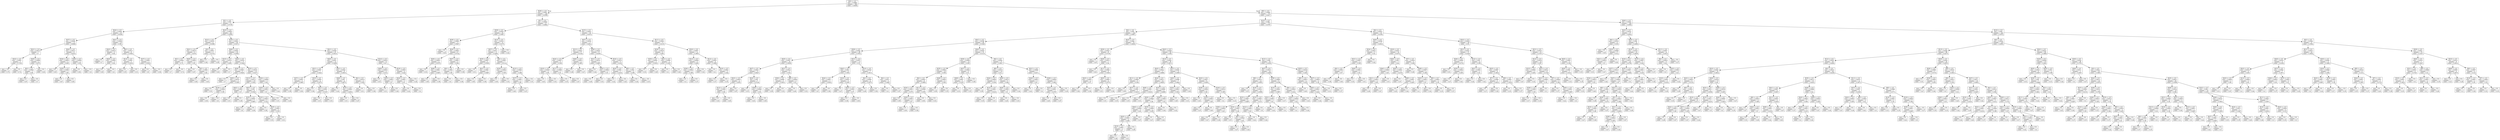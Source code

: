 digraph Tree {
node [shape=box] ;
0 [label="X[5] <= 0.5\nmse = 0.0086\nsamples = 500\nvalue = 0.4658"] ;
1 [label="X[28] <= 0.5\nmse = 0.0083\nsamples = 128\nvalue = 0.5358"] ;
0 -> 1 [labeldistance=2.5, labelangle=45, headlabel="True"] ;
2 [label="X[1] <= 0.5\nmse = 0.007\nsamples = 71\nvalue = 0.5739"] ;
1 -> 2 ;
3 [label="X[24] <= 0.5\nmse = 0.0042\nsamples = 23\nvalue = 0.6326"] ;
2 -> 3 ;
4 [label="X[37] <= 0.5\nmse = 0.0028\nsamples = 13\nvalue = 0.6646"] ;
3 -> 4 ;
5 [label="X[21] <= 0.5\nmse = 0.0013\nsamples = 7\nvalue = 0.7"] ;
4 -> 5 ;
6 [label="X[32] <= 0.5\nmse = 0.0001\nsamples = 3\nvalue = 0.7333"] ;
5 -> 6 ;
7 [label="mse = -0.0\nsamples = 2\nvalue = 0.74"] ;
6 -> 7 ;
8 [label="mse = 0.0\nsamples = 1\nvalue = 0.72"] ;
6 -> 8 ;
9 [label="X[45] <= 0.5\nmse = 0.0008\nsamples = 4\nvalue = 0.675"] ;
5 -> 9 ;
10 [label="X[4] <= 0.5\nmse = 0.0002\nsamples = 3\nvalue = 0.69"] ;
9 -> 10 ;
11 [label="mse = 0.0\nsamples = 1\nvalue = 0.67"] ;
10 -> 11 ;
12 [label="mse = -0.0\nsamples = 2\nvalue = 0.7"] ;
10 -> 12 ;
13 [label="mse = 0.0\nsamples = 1\nvalue = 0.63"] ;
9 -> 13 ;
14 [label="X[42] <= 0.5\nmse = 0.0013\nsamples = 6\nvalue = 0.6233"] ;
4 -> 14 ;
15 [label="X[34] <= 0.5\nmse = 0.0003\nsamples = 4\nvalue = 0.645"] ;
14 -> 15 ;
16 [label="mse = 0.0\nsamples = 2\nvalue = 0.63"] ;
15 -> 16 ;
17 [label="X[35] <= 0.5\nmse = 0.0001\nsamples = 2\nvalue = 0.66"] ;
15 -> 17 ;
18 [label="mse = 0.0\nsamples = 1\nvalue = 0.67"] ;
17 -> 18 ;
19 [label="mse = 0.0\nsamples = 1\nvalue = 0.65"] ;
17 -> 19 ;
20 [label="X[36] <= 0.5\nmse = 0.0004\nsamples = 2\nvalue = 0.58"] ;
14 -> 20 ;
21 [label="mse = 0.0\nsamples = 1\nvalue = 0.56"] ;
20 -> 21 ;
22 [label="mse = -0.0\nsamples = 1\nvalue = 0.6"] ;
20 -> 22 ;
23 [label="X[41] <= 0.5\nmse = 0.0029\nsamples = 10\nvalue = 0.591"] ;
3 -> 23 ;
24 [label="X[43] <= 0.5\nmse = 0.0014\nsamples = 4\nvalue = 0.64"] ;
23 -> 24 ;
25 [label="mse = 0.0\nsamples = 1\nvalue = 0.7"] ;
24 -> 25 ;
26 [label="X[20] <= 0.5\nmse = 0.0002\nsamples = 3\nvalue = 0.62"] ;
24 -> 26 ;
27 [label="mse = 0.0\nsamples = 2\nvalue = 0.63"] ;
26 -> 27 ;
28 [label="mse = -0.0\nsamples = 1\nvalue = 0.6"] ;
26 -> 28 ;
29 [label="X[4] <= 0.5\nmse = 0.0013\nsamples = 6\nvalue = 0.5583"] ;
23 -> 29 ;
30 [label="X[14] <= 0.5\nmse = 0.0001\nsamples = 3\nvalue = 0.5233"] ;
29 -> 30 ;
31 [label="mse = 0.0\nsamples = 2\nvalue = 0.53"] ;
30 -> 31 ;
32 [label="mse = 0.0\nsamples = 1\nvalue = 0.51"] ;
30 -> 32 ;
33 [label="X[37] <= 0.5\nmse = 0.0001\nsamples = 3\nvalue = 0.5933"] ;
29 -> 33 ;
34 [label="mse = 0.0\nsamples = 2\nvalue = 0.6"] ;
33 -> 34 ;
35 [label="mse = -0.0\nsamples = 1\nvalue = 0.58"] ;
33 -> 35 ;
36 [label="X[23] <= 0.5\nmse = 0.0059\nsamples = 48\nvalue = 0.5458"] ;
2 -> 36 ;
37 [label="X[12] <= 0.5\nmse = 0.0035\nsamples = 8\nvalue = 0.6388"] ;
36 -> 37 ;
38 [label="X[41] <= 0.5\nmse = 0.0015\nsamples = 5\nvalue = 0.678"] ;
37 -> 38 ;
39 [label="X[3] <= 0.5\nmse = 0.0004\nsamples = 2\nvalue = 0.72"] ;
38 -> 39 ;
40 [label="mse = 0.0\nsamples = 1\nvalue = 0.7"] ;
39 -> 40 ;
41 [label="mse = -0.0\nsamples = 1\nvalue = 0.74"] ;
39 -> 41 ;
42 [label="X[45] <= 0.5\nmse = 0.0003\nsamples = 3\nvalue = 0.65"] ;
38 -> 42 ;
43 [label="mse = 0.0\nsamples = 1\nvalue = 0.67"] ;
42 -> 43 ;
44 [label="X[2] <= 0.5\nmse = 0.0001\nsamples = 2\nvalue = 0.64"] ;
42 -> 44 ;
45 [label="mse = 0.0\nsamples = 1\nvalue = 0.65"] ;
44 -> 45 ;
46 [label="mse = 0.0\nsamples = 1\nvalue = 0.63"] ;
44 -> 46 ;
47 [label="X[3] <= 0.5\nmse = 0.0001\nsamples = 3\nvalue = 0.5733"] ;
37 -> 47 ;
48 [label="mse = 0.0\nsamples = 1\nvalue = 0.56"] ;
47 -> 48 ;
49 [label="mse = -0.0\nsamples = 2\nvalue = 0.58"] ;
47 -> 49 ;
50 [label="X[16] <= 0.5\nmse = 0.0043\nsamples = 40\nvalue = 0.5273"] ;
36 -> 50 ;
51 [label="X[40] <= 0.5\nmse = 0.0045\nsamples = 19\nvalue = 0.5558"] ;
50 -> 51 ;
52 [label="X[10] <= 0.5\nmse = 0.0012\nsamples = 2\nvalue = 0.665"] ;
51 -> 52 ;
53 [label="mse = 0.0\nsamples = 1\nvalue = 0.63"] ;
52 -> 53 ;
54 [label="mse = -0.0\nsamples = 1\nvalue = 0.7"] ;
52 -> 54 ;
55 [label="X[24] <= 0.5\nmse = 0.0033\nsamples = 17\nvalue = 0.5429"] ;
51 -> 55 ;
56 [label="X[36] <= 0.5\nmse = 0.0049\nsamples = 4\nvalue = 0.5925"] ;
55 -> 56 ;
57 [label="mse = 0.0\nsamples = 1\nvalue = 0.7"] ;
56 -> 57 ;
58 [label="X[25] <= 0.5\nmse = 0.0014\nsamples = 3\nvalue = 0.5567"] ;
56 -> 58 ;
59 [label="mse = 0.0\nsamples = 1\nvalue = 0.51"] ;
58 -> 59 ;
60 [label="X[19] <= 0.5\nmse = 0.0004\nsamples = 2\nvalue = 0.58"] ;
58 -> 60 ;
61 [label="mse = 0.0\nsamples = 1\nvalue = 0.56"] ;
60 -> 61 ;
62 [label="mse = -0.0\nsamples = 1\nvalue = 0.6"] ;
60 -> 62 ;
63 [label="X[33] <= 0.5\nmse = 0.0018\nsamples = 13\nvalue = 0.5277"] ;
55 -> 63 ;
64 [label="X[13] <= 0.5\nmse = 0.0013\nsamples = 10\nvalue = 0.542"] ;
63 -> 64 ;
65 [label="X[42] <= 0.5\nmse = 0.0001\nsamples = 2\nvalue = 0.5"] ;
64 -> 65 ;
66 [label="mse = 0.0\nsamples = 1\nvalue = 0.51"] ;
65 -> 66 ;
67 [label="mse = 0.0\nsamples = 1\nvalue = 0.49"] ;
65 -> 67 ;
68 [label="X[47] <= 0.5\nmse = 0.001\nsamples = 8\nvalue = 0.5525"] ;
64 -> 68 ;
69 [label="X[35] <= 0.5\nmse = 0.0004\nsamples = 3\nvalue = 0.5867"] ;
68 -> 69 ;
70 [label="mse = 0.0\nsamples = 2\nvalue = 0.6"] ;
69 -> 70 ;
71 [label="mse = 0.0\nsamples = 1\nvalue = 0.56"] ;
69 -> 71 ;
72 [label="X[10] <= 0.5\nmse = 0.0003\nsamples = 5\nvalue = 0.532"] ;
68 -> 72 ;
73 [label="mse = 0.0\nsamples = 1\nvalue = 0.56"] ;
72 -> 73 ;
74 [label="X[25] <= 0.5\nmse = 0.0001\nsamples = 4\nvalue = 0.525"] ;
72 -> 74 ;
75 [label="mse = 0.0\nsamples = 3\nvalue = 0.53"] ;
74 -> 75 ;
76 [label="mse = 0.0\nsamples = 1\nvalue = 0.51"] ;
74 -> 76 ;
77 [label="X[34] <= 0.5\nmse = 0.0009\nsamples = 3\nvalue = 0.48"] ;
63 -> 77 ;
78 [label="X[25] <= 0.5\nmse = 0.0001\nsamples = 2\nvalue = 0.5"] ;
77 -> 78 ;
79 [label="mse = 0.0\nsamples = 1\nvalue = 0.51"] ;
78 -> 79 ;
80 [label="mse = 0.0\nsamples = 1\nvalue = 0.49"] ;
78 -> 80 ;
81 [label="mse = 0.0\nsamples = 1\nvalue = 0.44"] ;
77 -> 81 ;
82 [label="X[21] <= 0.5\nmse = 0.0028\nsamples = 21\nvalue = 0.5014"] ;
50 -> 82 ;
83 [label="X[20] <= 0.5\nmse = 0.0021\nsamples = 13\nvalue = 0.5208"] ;
82 -> 83 ;
84 [label="X[31] <= 0.5\nmse = 0.0007\nsamples = 7\nvalue = 0.5443"] ;
83 -> 84 ;
85 [label="X[37] <= 0.5\nmse = 0.0001\nsamples = 3\nvalue = 0.5667"] ;
84 -> 85 ;
86 [label="mse = 0.0\nsamples = 2\nvalue = 0.56"] ;
85 -> 86 ;
87 [label="mse = -0.0\nsamples = 1\nvalue = 0.58"] ;
85 -> 87 ;
88 [label="X[33] <= 0.5\nmse = 0.0004\nsamples = 4\nvalue = 0.5275"] ;
84 -> 88 ;
89 [label="mse = 0.0\nsamples = 1\nvalue = 0.56"] ;
88 -> 89 ;
90 [label="X[41] <= 0.5\nmse = 0.0001\nsamples = 3\nvalue = 0.5167"] ;
88 -> 90 ;
91 [label="mse = 0.0\nsamples = 2\nvalue = 0.51"] ;
90 -> 91 ;
92 [label="mse = 0.0\nsamples = 1\nvalue = 0.53"] ;
90 -> 92 ;
93 [label="X[41] <= 0.5\nmse = 0.0024\nsamples = 6\nvalue = 0.4933"] ;
83 -> 93 ;
94 [label="X[48] <= 0.5\nmse = 0.001\nsamples = 4\nvalue = 0.4675"] ;
93 -> 94 ;
95 [label="mse = 0.0\nsamples = 1\nvalue = 0.42"] ;
94 -> 95 ;
96 [label="X[10] <= 0.5\nmse = 0.0004\nsamples = 3\nvalue = 0.4833"] ;
94 -> 96 ;
97 [label="mse = 0.0\nsamples = 1\nvalue = 0.51"] ;
96 -> 97 ;
98 [label="mse = 0.0\nsamples = 2\nvalue = 0.47"] ;
96 -> 98 ;
99 [label="X[2] <= 0.5\nmse = 0.0012\nsamples = 2\nvalue = 0.545"] ;
93 -> 99 ;
100 [label="mse = 0.0\nsamples = 1\nvalue = 0.51"] ;
99 -> 100 ;
101 [label="mse = 0.0\nsamples = 1\nvalue = 0.58"] ;
99 -> 101 ;
102 [label="X[14] <= 0.5\nmse = 0.0023\nsamples = 8\nvalue = 0.47"] ;
82 -> 102 ;
103 [label="X[45] <= 0.5\nmse = 0.0003\nsamples = 4\nvalue = 0.515"] ;
102 -> 103 ;
104 [label="mse = 0.0\nsamples = 2\nvalue = 0.53"] ;
103 -> 104 ;
105 [label="X[43] <= 0.5\nmse = 0.0001\nsamples = 2\nvalue = 0.5"] ;
103 -> 105 ;
106 [label="mse = 0.0\nsamples = 1\nvalue = 0.51"] ;
105 -> 106 ;
107 [label="mse = 0.0\nsamples = 1\nvalue = 0.49"] ;
105 -> 107 ;
108 [label="X[19] <= 0.5\nmse = 0.0003\nsamples = 4\nvalue = 0.425"] ;
102 -> 108 ;
109 [label="X[24] <= 0.5\nmse = 0.0001\nsamples = 2\nvalue = 0.41"] ;
108 -> 109 ;
110 [label="mse = 0.0\nsamples = 1\nvalue = 0.42"] ;
109 -> 110 ;
111 [label="mse = 0.0\nsamples = 1\nvalue = 0.4"] ;
109 -> 111 ;
112 [label="mse = -0.0\nsamples = 2\nvalue = 0.44"] ;
108 -> 112 ;
113 [label="X[1] <= 0.5\nmse = 0.0059\nsamples = 57\nvalue = 0.4882"] ;
1 -> 113 ;
114 [label="X[38] <= 0.5\nmse = 0.0024\nsamples = 23\nvalue = 0.5487"] ;
113 -> 114 ;
115 [label="X[39] <= 0.5\nmse = 0.0008\nsamples = 11\nvalue = 0.5827"] ;
114 -> 115 ;
116 [label="mse = 0.0\nsamples = 2\nvalue = 0.63"] ;
115 -> 116 ;
117 [label="X[24] <= 0.5\nmse = 0.0004\nsamples = 9\nvalue = 0.5722"] ;
115 -> 117 ;
118 [label="X[45] <= 0.5\nmse = 0.0003\nsamples = 4\nvalue = 0.5575"] ;
117 -> 118 ;
119 [label="mse = 0.0\nsamples = 1\nvalue = 0.53"] ;
118 -> 119 ;
120 [label="X[48] <= 0.5\nmse = 0.0001\nsamples = 3\nvalue = 0.5667"] ;
118 -> 120 ;
121 [label="mse = 0.0\nsamples = 2\nvalue = 0.56"] ;
120 -> 121 ;
122 [label="mse = -0.0\nsamples = 1\nvalue = 0.58"] ;
120 -> 122 ;
123 [label="X[47] <= 0.5\nmse = 0.0001\nsamples = 5\nvalue = 0.584"] ;
117 -> 123 ;
124 [label="X[4] <= 0.5\nmse = 0.0001\nsamples = 2\nvalue = 0.59"] ;
123 -> 124 ;
125 [label="mse = 0.0\nsamples = 1\nvalue = 0.6"] ;
124 -> 125 ;
126 [label="mse = -0.0\nsamples = 1\nvalue = 0.58"] ;
124 -> 126 ;
127 [label="mse = 0.0\nsamples = 3\nvalue = 0.58"] ;
123 -> 127 ;
128 [label="X[14] <= 0.5\nmse = 0.0019\nsamples = 12\nvalue = 0.5175"] ;
114 -> 128 ;
129 [label="X[47] <= 0.5\nmse = 0.0011\nsamples = 11\nvalue = 0.5264"] ;
128 -> 129 ;
130 [label="X[35] <= 0.5\nmse = 0.0007\nsamples = 4\nvalue = 0.5525"] ;
129 -> 130 ;
131 [label="mse = 0.0\nsamples = 1\nvalue = 0.51"] ;
130 -> 131 ;
132 [label="X[41] <= 0.5\nmse = 0.0001\nsamples = 3\nvalue = 0.5667"] ;
130 -> 132 ;
133 [label="mse = 0.0\nsamples = 2\nvalue = 0.56"] ;
132 -> 133 ;
134 [label="mse = -0.0\nsamples = 1\nvalue = 0.58"] ;
132 -> 134 ;
135 [label="X[4] <= 0.5\nmse = 0.0007\nsamples = 7\nvalue = 0.5114"] ;
129 -> 135 ;
136 [label="X[18] <= 0.5\nmse = 0.0002\nsamples = 2\nvalue = 0.545"] ;
135 -> 136 ;
137 [label="mse = 0.0\nsamples = 1\nvalue = 0.56"] ;
136 -> 137 ;
138 [label="mse = -0.0\nsamples = 1\nvalue = 0.53"] ;
136 -> 138 ;
139 [label="X[12] <= 0.5\nmse = 0.0003\nsamples = 5\nvalue = 0.498"] ;
135 -> 139 ;
140 [label="X[37] <= 0.5\nmse = 0.0001\nsamples = 2\nvalue = 0.48"] ;
139 -> 140 ;
141 [label="mse = 0.0\nsamples = 1\nvalue = 0.49"] ;
140 -> 141 ;
142 [label="mse = 0.0\nsamples = 1\nvalue = 0.47"] ;
140 -> 142 ;
143 [label="mse = -0.0\nsamples = 3\nvalue = 0.51"] ;
139 -> 143 ;
144 [label="mse = -0.0\nsamples = 1\nvalue = 0.42"] ;
128 -> 144 ;
145 [label="X[15] <= 0.5\nmse = 0.0042\nsamples = 34\nvalue = 0.4474"] ;
113 -> 145 ;
146 [label="X[47] <= 0.5\nmse = 0.0035\nsamples = 17\nvalue = 0.4812"] ;
145 -> 146 ;
147 [label="X[13] <= 0.5\nmse = 0.0022\nsamples = 9\nvalue = 0.5144"] ;
146 -> 147 ;
148 [label="X[24] <= 0.5\nmse = 0.0027\nsamples = 5\nvalue = 0.538"] ;
147 -> 148 ;
149 [label="X[18] <= 0.5\nmse = 0.0025\nsamples = 2\nvalue = 0.58"] ;
148 -> 149 ;
150 [label="mse = 0.0\nsamples = 1\nvalue = 0.63"] ;
149 -> 150 ;
151 [label="mse = -0.0\nsamples = 1\nvalue = 0.53"] ;
149 -> 151 ;
152 [label="X[11] <= 0.5\nmse = 0.0008\nsamples = 3\nvalue = 0.51"] ;
148 -> 152 ;
153 [label="mse = 0.0\nsamples = 2\nvalue = 0.53"] ;
152 -> 153 ;
154 [label="mse = 0.0\nsamples = 1\nvalue = 0.47"] ;
152 -> 154 ;
155 [label="X[46] <= 0.5\nmse = 0.0001\nsamples = 4\nvalue = 0.485"] ;
147 -> 155 ;
156 [label="mse = 0.0\nsamples = 3\nvalue = 0.49"] ;
155 -> 156 ;
157 [label="mse = 0.0\nsamples = 1\nvalue = 0.47"] ;
155 -> 157 ;
158 [label="X[26] <= 0.5\nmse = 0.0024\nsamples = 8\nvalue = 0.4438"] ;
146 -> 158 ;
159 [label="X[31] <= 0.5\nmse = 0.0014\nsamples = 3\nvalue = 0.4867"] ;
158 -> 159 ;
160 [label="mse = 0.0\nsamples = 1\nvalue = 0.44"] ;
159 -> 160 ;
161 [label="X[42] <= 0.5\nmse = 0.0004\nsamples = 2\nvalue = 0.51"] ;
159 -> 161 ;
162 [label="mse = 0.0\nsamples = 1\nvalue = 0.49"] ;
161 -> 162 ;
163 [label="mse = 0.0\nsamples = 1\nvalue = 0.53"] ;
161 -> 163 ;
164 [label="X[34] <= 0.5\nmse = 0.0012\nsamples = 5\nvalue = 0.418"] ;
158 -> 164 ;
165 [label="X[24] <= 0.5\nmse = 0.0001\nsamples = 3\nvalue = 0.4333"] ;
164 -> 165 ;
166 [label="mse = 0.0\nsamples = 1\nvalue = 0.42"] ;
165 -> 166 ;
167 [label="mse = -0.0\nsamples = 2\nvalue = 0.44"] ;
165 -> 167 ;
168 [label="X[9] <= 0.5\nmse = 0.002\nsamples = 2\nvalue = 0.395"] ;
164 -> 168 ;
169 [label="mse = 0.0\nsamples = 1\nvalue = 0.44"] ;
168 -> 169 ;
170 [label="mse = -0.0\nsamples = 1\nvalue = 0.35"] ;
168 -> 170 ;
171 [label="X[11] <= 0.5\nmse = 0.0025\nsamples = 17\nvalue = 0.4135"] ;
145 -> 171 ;
172 [label="X[34] <= 0.5\nmse = 0.0018\nsamples = 6\nvalue = 0.465"] ;
171 -> 172 ;
173 [label="X[35] <= 0.5\nmse = 0.0004\nsamples = 3\nvalue = 0.5033"] ;
172 -> 173 ;
174 [label="mse = 0.0\nsamples = 1\nvalue = 0.53"] ;
173 -> 174 ;
175 [label="mse = 0.0\nsamples = 2\nvalue = 0.49"] ;
173 -> 175 ;
176 [label="X[21] <= 0.5\nmse = 0.0004\nsamples = 3\nvalue = 0.4267"] ;
172 -> 176 ;
177 [label="mse = 0.0\nsamples = 1\nvalue = 0.4"] ;
176 -> 177 ;
178 [label="mse = 0.0\nsamples = 2\nvalue = 0.44"] ;
176 -> 178 ;
179 [label="X[34] <= 0.5\nmse = 0.0007\nsamples = 11\nvalue = 0.3855"] ;
171 -> 179 ;
180 [label="X[12] <= 0.5\nmse = 0.0004\nsamples = 5\nvalue = 0.406"] ;
179 -> 180 ;
181 [label="X[36] <= 0.5\nmse = 0.0002\nsamples = 2\nvalue = 0.385"] ;
180 -> 181 ;
182 [label="mse = 0.0\nsamples = 1\nvalue = 0.4"] ;
181 -> 182 ;
183 [label="mse = 0.0\nsamples = 1\nvalue = 0.37"] ;
181 -> 183 ;
184 [label="mse = 0.0\nsamples = 3\nvalue = 0.42"] ;
180 -> 184 ;
185 [label="X[12] <= 0.5\nmse = 0.0003\nsamples = 6\nvalue = 0.3683"] ;
179 -> 185 ;
186 [label="mse = 0.0\nsamples = 1\nvalue = 0.4"] ;
185 -> 186 ;
187 [label="X[18] <= 0.5\nmse = 0.0001\nsamples = 5\nvalue = 0.362"] ;
185 -> 187 ;
188 [label="mse = 0.0\nsamples = 3\nvalue = 0.37"] ;
187 -> 188 ;
189 [label="mse = -0.0\nsamples = 2\nvalue = 0.35"] ;
187 -> 189 ;
190 [label="X[0] <= 0.5\nmse = 0.0064\nsamples = 372\nvalue = 0.4417"] ;
0 -> 190 [labeldistance=2.5, labelangle=-45, headlabel="False"] ;
191 [label="X[10] <= 0.5\nmse = 0.006\nsamples = 173\nvalue = 0.4787"] ;
190 -> 191 ;
192 [label="X[2] <= 0.5\nmse = 0.005\nsamples = 130\nvalue = 0.4987"] ;
191 -> 192 ;
193 [label="X[41] <= 0.5\nmse = 0.0038\nsamples = 60\nvalue = 0.5328"] ;
192 -> 193 ;
194 [label="X[38] <= 0.5\nmse = 0.0042\nsamples = 29\nvalue = 0.5552"] ;
193 -> 194 ;
195 [label="X[25] <= 0.5\nmse = 0.0027\nsamples = 16\nvalue = 0.5838"] ;
194 -> 195 ;
196 [label="X[47] <= 0.5\nmse = 0.0023\nsamples = 11\nvalue = 0.6027"] ;
195 -> 196 ;
197 [label="X[43] <= 0.5\nmse = 0.0003\nsamples = 4\nvalue = 0.655"] ;
196 -> 197 ;
198 [label="X[12] <= 0.5\nmse = 0.0001\nsamples = 2\nvalue = 0.64"] ;
197 -> 198 ;
199 [label="mse = 0.0\nsamples = 1\nvalue = 0.63"] ;
198 -> 199 ;
200 [label="mse = 0.0\nsamples = 1\nvalue = 0.65"] ;
198 -> 200 ;
201 [label="mse = 0.0\nsamples = 2\nvalue = 0.67"] ;
197 -> 201 ;
202 [label="X[24] <= 0.5\nmse = 0.001\nsamples = 7\nvalue = 0.5729"] ;
196 -> 202 ;
203 [label="mse = 0.0\nsamples = 2\nvalue = 0.53"] ;
202 -> 203 ;
204 [label="X[39] <= 0.5\nmse = 0.0004\nsamples = 5\nvalue = 0.59"] ;
202 -> 204 ;
205 [label="mse = 0.0\nsamples = 1\nvalue = 0.63"] ;
204 -> 205 ;
206 [label="mse = -0.0\nsamples = 4\nvalue = 0.58"] ;
204 -> 206 ;
207 [label="X[21] <= 0.5\nmse = 0.0012\nsamples = 5\nvalue = 0.542"] ;
195 -> 207 ;
208 [label="X[36] <= 0.5\nmse = 0.0006\nsamples = 3\nvalue = 0.5633"] ;
207 -> 208 ;
209 [label="mse = 0.0\nsamples = 2\nvalue = 0.58"] ;
208 -> 209 ;
210 [label="mse = 0.0\nsamples = 1\nvalue = 0.53"] ;
208 -> 210 ;
211 [label="X[8] <= 0.5\nmse = 0.0004\nsamples = 2\nvalue = 0.51"] ;
207 -> 211 ;
212 [label="mse = 0.0\nsamples = 1\nvalue = 0.49"] ;
211 -> 212 ;
213 [label="mse = 0.0\nsamples = 1\nvalue = 0.53"] ;
211 -> 213 ;
214 [label="X[31] <= 0.5\nmse = 0.0037\nsamples = 13\nvalue = 0.52"] ;
194 -> 214 ;
215 [label="X[42] <= 0.5\nmse = 0.002\nsamples = 6\nvalue = 0.565"] ;
214 -> 215 ;
216 [label="X[44] <= 0.5\nmse = 0.0001\nsamples = 3\nvalue = 0.5933"] ;
215 -> 216 ;
217 [label="mse = 0.0\nsamples = 2\nvalue = 0.6"] ;
216 -> 217 ;
218 [label="mse = -0.0\nsamples = 1\nvalue = 0.58"] ;
216 -> 218 ;
219 [label="X[16] <= 0.5\nmse = 0.0023\nsamples = 3\nvalue = 0.5367"] ;
215 -> 219 ;
220 [label="mse = 0.0\nsamples = 1\nvalue = 0.47"] ;
219 -> 220 ;
221 [label="X[25] <= 0.5\nmse = 0.0001\nsamples = 2\nvalue = 0.57"] ;
219 -> 221 ;
222 [label="mse = 0.0\nsamples = 1\nvalue = 0.58"] ;
221 -> 222 ;
223 [label="mse = -0.0\nsamples = 1\nvalue = 0.56"] ;
221 -> 223 ;
224 [label="X[14] <= 0.5\nmse = 0.0019\nsamples = 7\nvalue = 0.4814"] ;
214 -> 224 ;
225 [label="X[4] <= 0.5\nmse = 0.0009\nsamples = 4\nvalue = 0.5075"] ;
224 -> 225 ;
226 [label="mse = -0.0\nsamples = 3\nvalue = 0.49"] ;
225 -> 226 ;
227 [label="mse = 0.0\nsamples = 1\nvalue = 0.56"] ;
225 -> 227 ;
228 [label="X[4] <= 0.5\nmse = 0.0011\nsamples = 3\nvalue = 0.4467"] ;
224 -> 228 ;
229 [label="mse = 0.0\nsamples = 1\nvalue = 0.4"] ;
228 -> 229 ;
230 [label="mse = 0.0\nsamples = 2\nvalue = 0.47"] ;
228 -> 230 ;
231 [label="X[42] <= 0.5\nmse = 0.0025\nsamples = 31\nvalue = 0.5119"] ;
193 -> 231 ;
232 [label="X[38] <= 0.5\nmse = 0.0009\nsamples = 14\nvalue = 0.545"] ;
231 -> 232 ;
233 [label="X[35] <= 0.5\nmse = 0.0004\nsamples = 10\nvalue = 0.559"] ;
232 -> 233 ;
234 [label="X[4] <= 0.5\nmse = 0.0003\nsamples = 6\nvalue = 0.5683"] ;
233 -> 234 ;
235 [label="X[34] <= 0.5\nmse = 0.0001\nsamples = 4\nvalue = 0.575"] ;
234 -> 235 ;
236 [label="mse = 0.0\nsamples = 2\nvalue = 0.58"] ;
235 -> 236 ;
237 [label="X[20] <= 0.5\nmse = 0.0001\nsamples = 2\nvalue = 0.57"] ;
235 -> 237 ;
238 [label="mse = 0.0\nsamples = 1\nvalue = 0.58"] ;
237 -> 238 ;
239 [label="mse = -0.0\nsamples = 1\nvalue = 0.56"] ;
237 -> 239 ;
240 [label="X[11] <= 0.5\nmse = 0.0006\nsamples = 2\nvalue = 0.555"] ;
234 -> 240 ;
241 [label="mse = 0.0\nsamples = 1\nvalue = 0.58"] ;
240 -> 241 ;
242 [label="mse = 0.0\nsamples = 1\nvalue = 0.53"] ;
240 -> 242 ;
243 [label="X[48] <= 0.5\nmse = 0.0002\nsamples = 4\nvalue = 0.545"] ;
233 -> 243 ;
244 [label="mse = 0.0\nsamples = 2\nvalue = 0.56"] ;
243 -> 244 ;
245 [label="mse = -0.0\nsamples = 2\nvalue = 0.53"] ;
243 -> 245 ;
246 [label="X[47] <= 0.5\nmse = 0.0002\nsamples = 4\nvalue = 0.51"] ;
232 -> 246 ;
247 [label="X[48] <= 0.5\nmse = 0.0001\nsamples = 3\nvalue = 0.5167"] ;
246 -> 247 ;
248 [label="mse = 0.0\nsamples = 1\nvalue = 0.53"] ;
247 -> 248 ;
249 [label="mse = 0.0\nsamples = 2\nvalue = 0.51"] ;
247 -> 249 ;
250 [label="mse = -0.0\nsamples = 1\nvalue = 0.49"] ;
246 -> 250 ;
251 [label="X[4] <= 0.5\nmse = 0.0022\nsamples = 17\nvalue = 0.4847"] ;
231 -> 251 ;
252 [label="X[9] <= 0.5\nmse = 0.0015\nsamples = 10\nvalue = 0.511"] ;
251 -> 252 ;
253 [label="X[24] <= 0.5\nmse = 0.0004\nsamples = 5\nvalue = 0.538"] ;
252 -> 253 ;
254 [label="mse = 0.0\nsamples = 2\nvalue = 0.56"] ;
253 -> 254 ;
255 [label="X[14] <= 0.5\nmse = 0.0001\nsamples = 3\nvalue = 0.5233"] ;
253 -> 255 ;
256 [label="mse = 0.0\nsamples = 2\nvalue = 0.53"] ;
255 -> 256 ;
257 [label="mse = 0.0\nsamples = 1\nvalue = 0.51"] ;
255 -> 257 ;
258 [label="X[44] <= 0.5\nmse = 0.0013\nsamples = 5\nvalue = 0.484"] ;
252 -> 258 ;
259 [label="X[26] <= 0.5\nmse = 0.0003\nsamples = 4\nvalue = 0.5"] ;
258 -> 259 ;
260 [label="mse = 0.0\nsamples = 3\nvalue = 0.49"] ;
259 -> 260 ;
261 [label="mse = -0.0\nsamples = 1\nvalue = 0.53"] ;
259 -> 261 ;
262 [label="mse = 0.0\nsamples = 1\nvalue = 0.42"] ;
258 -> 262 ;
263 [label="X[21] <= 0.5\nmse = 0.0008\nsamples = 7\nvalue = 0.4471"] ;
251 -> 263 ;
264 [label="X[24] <= 0.5\nmse = 0.0001\nsamples = 2\nvalue = 0.41"] ;
263 -> 264 ;
265 [label="mse = 0.0\nsamples = 1\nvalue = 0.42"] ;
264 -> 265 ;
266 [label="mse = 0.0\nsamples = 1\nvalue = 0.4"] ;
264 -> 266 ;
267 [label="X[36] <= 0.5\nmse = 0.0004\nsamples = 5\nvalue = 0.462"] ;
263 -> 267 ;
268 [label="X[23] <= 0.5\nmse = 0.0001\nsamples = 3\nvalue = 0.4767"] ;
267 -> 268 ;
269 [label="mse = 0.0\nsamples = 1\nvalue = 0.49"] ;
268 -> 269 ;
270 [label="mse = 0.0\nsamples = 2\nvalue = 0.47"] ;
268 -> 270 ;
271 [label="mse = 0.0\nsamples = 2\nvalue = 0.44"] ;
267 -> 271 ;
272 [label="X[22] <= 0.5\nmse = 0.0041\nsamples = 70\nvalue = 0.4694"] ;
192 -> 272 ;
273 [label="X[39] <= 0.5\nmse = 0.0023\nsamples = 8\nvalue = 0.5738"] ;
272 -> 273 ;
274 [label="mse = 0.0\nsamples = 1\nvalue = 0.67"] ;
273 -> 274 ;
275 [label="X[29] <= 0.5\nmse = 0.0011\nsamples = 7\nvalue = 0.56"] ;
273 -> 275 ;
276 [label="mse = 0.0\nsamples = 1\nvalue = 0.63"] ;
275 -> 276 ;
277 [label="X[11] <= 0.5\nmse = 0.0004\nsamples = 6\nvalue = 0.5483"] ;
275 -> 277 ;
278 [label="X[43] <= 0.5\nmse = 0.0001\nsamples = 2\nvalue = 0.57"] ;
277 -> 278 ;
279 [label="mse = 0.0\nsamples = 1\nvalue = 0.58"] ;
278 -> 279 ;
280 [label="mse = -0.0\nsamples = 1\nvalue = 0.56"] ;
278 -> 280 ;
281 [label="X[45] <= 0.5\nmse = 0.0002\nsamples = 4\nvalue = 0.5375"] ;
277 -> 281 ;
282 [label="mse = -0.0\nsamples = 3\nvalue = 0.53"] ;
281 -> 282 ;
283 [label="mse = -0.0\nsamples = 1\nvalue = 0.56"] ;
281 -> 283 ;
284 [label="X[42] <= 0.5\nmse = 0.0028\nsamples = 62\nvalue = 0.456"] ;
272 -> 284 ;
285 [label="X[14] <= 0.5\nmse = 0.0024\nsamples = 30\nvalue = 0.4813"] ;
284 -> 285 ;
286 [label="X[43] <= 0.5\nmse = 0.0016\nsamples = 17\nvalue = 0.4988"] ;
285 -> 286 ;
287 [label="X[11] <= 0.5\nmse = 0.0004\nsamples = 5\nvalue = 0.538"] ;
286 -> 287 ;
288 [label="mse = 0.0\nsamples = 2\nvalue = 0.56"] ;
287 -> 288 ;
289 [label="X[37] <= 0.5\nmse = 0.0001\nsamples = 3\nvalue = 0.5233"] ;
287 -> 289 ;
290 [label="mse = 0.0\nsamples = 1\nvalue = 0.51"] ;
289 -> 290 ;
291 [label="mse = 0.0\nsamples = 2\nvalue = 0.53"] ;
289 -> 291 ;
292 [label="X[24] <= 0.5\nmse = 0.0012\nsamples = 12\nvalue = 0.4825"] ;
286 -> 292 ;
293 [label="X[48] <= 0.5\nmse = 0.0001\nsamples = 3\nvalue = 0.5233"] ;
292 -> 293 ;
294 [label="mse = 0.0\nsamples = 2\nvalue = 0.53"] ;
293 -> 294 ;
295 [label="mse = 0.0\nsamples = 1\nvalue = 0.51"] ;
293 -> 295 ;
296 [label="X[33] <= 0.5\nmse = 0.0008\nsamples = 9\nvalue = 0.4689"] ;
292 -> 296 ;
297 [label="X[26] <= 0.5\nmse = 0.0004\nsamples = 7\nvalue = 0.48"] ;
296 -> 297 ;
298 [label="X[44] <= 0.5\nmse = 0.0002\nsamples = 5\nvalue = 0.49"] ;
297 -> 298 ;
299 [label="X[20] <= 0.5\nmse = 0.0001\nsamples = 4\nvalue = 0.495"] ;
298 -> 299 ;
300 [label="X[19] <= 0.5\nmse = 0.0001\nsamples = 2\nvalue = 0.5"] ;
299 -> 300 ;
301 [label="mse = 0.0\nsamples = 1\nvalue = 0.49"] ;
300 -> 301 ;
302 [label="mse = 0.0\nsamples = 1\nvalue = 0.51"] ;
300 -> 302 ;
303 [label="mse = 0.0\nsamples = 2\nvalue = 0.49"] ;
299 -> 303 ;
304 [label="mse = -0.0\nsamples = 1\nvalue = 0.47"] ;
298 -> 304 ;
305 [label="X[35] <= 0.5\nmse = 0.0002\nsamples = 2\nvalue = 0.455"] ;
297 -> 305 ;
306 [label="mse = 0.0\nsamples = 1\nvalue = 0.47"] ;
305 -> 306 ;
307 [label="mse = 0.0\nsamples = 1\nvalue = 0.44"] ;
305 -> 307 ;
308 [label="X[26] <= 0.5\nmse = 0.0001\nsamples = 2\nvalue = 0.43"] ;
296 -> 308 ;
309 [label="mse = 0.0\nsamples = 1\nvalue = 0.44"] ;
308 -> 309 ;
310 [label="mse = 0.0\nsamples = 1\nvalue = 0.42"] ;
308 -> 310 ;
311 [label="X[31] <= 0.5\nmse = 0.0025\nsamples = 13\nvalue = 0.4585"] ;
285 -> 311 ;
312 [label="X[45] <= 0.5\nmse = 0.0009\nsamples = 7\nvalue = 0.4843"] ;
311 -> 312 ;
313 [label="X[16] <= 0.5\nmse = 0.0001\nsamples = 5\nvalue = 0.502"] ;
312 -> 313 ;
314 [label="mse = 0.0\nsamples = 2\nvalue = 0.49"] ;
313 -> 314 ;
315 [label="mse = 0.0\nsamples = 3\nvalue = 0.51"] ;
313 -> 315 ;
316 [label="mse = 0.0\nsamples = 2\nvalue = 0.44"] ;
312 -> 316 ;
317 [label="X[43] <= 0.5\nmse = 0.0027\nsamples = 6\nvalue = 0.4283"] ;
311 -> 317 ;
318 [label="X[38] <= 0.5\nmse = 0.0004\nsamples = 4\nvalue = 0.46"] ;
317 -> 318 ;
319 [label="mse = 0.0\nsamples = 2\nvalue = 0.44"] ;
318 -> 319 ;
320 [label="X[16] <= 0.5\nmse = 0.0001\nsamples = 2\nvalue = 0.48"] ;
318 -> 320 ;
321 [label="mse = 0.0\nsamples = 1\nvalue = 0.47"] ;
320 -> 321 ;
322 [label="mse = 0.0\nsamples = 1\nvalue = 0.49"] ;
320 -> 322 ;
323 [label="X[18] <= 0.5\nmse = 0.0012\nsamples = 2\nvalue = 0.365"] ;
317 -> 323 ;
324 [label="mse = 0.0\nsamples = 1\nvalue = 0.4"] ;
323 -> 324 ;
325 [label="mse = 0.0\nsamples = 1\nvalue = 0.33"] ;
323 -> 325 ;
326 [label="X[13] <= 0.5\nmse = 0.002\nsamples = 32\nvalue = 0.4322"] ;
284 -> 326 ;
327 [label="X[47] <= 0.5\nmse = 0.0015\nsamples = 22\nvalue = 0.4445"] ;
326 -> 327 ;
328 [label="X[6] <= 0.5\nmse = 0.0015\nsamples = 14\nvalue = 0.4593"] ;
327 -> 328 ;
329 [label="mse = 0.0\nsamples = 2\nvalue = 0.51"] ;
328 -> 329 ;
330 [label="X[18] <= 0.5\nmse = 0.0012\nsamples = 12\nvalue = 0.4508"] ;
328 -> 330 ;
331 [label="X[33] <= 0.5\nmse = 0.0007\nsamples = 8\nvalue = 0.4687"] ;
330 -> 331 ;
332 [label="X[36] <= 0.5\nmse = 0.0002\nsamples = 3\nvalue = 0.45"] ;
331 -> 332 ;
333 [label="mse = 0.0\nsamples = 1\nvalue = 0.47"] ;
332 -> 333 ;
334 [label="mse = -0.0\nsamples = 2\nvalue = 0.44"] ;
332 -> 334 ;
335 [label="X[34] <= 0.5\nmse = 0.0007\nsamples = 5\nvalue = 0.48"] ;
331 -> 335 ;
336 [label="mse = 0.0\nsamples = 2\nvalue = 0.51"] ;
335 -> 336 ;
337 [label="X[9] <= 0.5\nmse = 0.0002\nsamples = 3\nvalue = 0.46"] ;
335 -> 337 ;
338 [label="mse = 0.0\nsamples = 2\nvalue = 0.47"] ;
337 -> 338 ;
339 [label="mse = 0.0\nsamples = 1\nvalue = 0.44"] ;
337 -> 339 ;
340 [label="X[33] <= 0.5\nmse = 0.0003\nsamples = 4\nvalue = 0.415"] ;
330 -> 340 ;
341 [label="X[12] <= 0.5\nmse = 0.0001\nsamples = 2\nvalue = 0.43"] ;
340 -> 341 ;
342 [label="mse = 0.0\nsamples = 1\nvalue = 0.42"] ;
341 -> 342 ;
343 [label="mse = 0.0\nsamples = 1\nvalue = 0.44"] ;
341 -> 343 ;
344 [label="mse = 0.0\nsamples = 2\nvalue = 0.4"] ;
340 -> 344 ;
345 [label="X[38] <= 0.5\nmse = 0.0006\nsamples = 8\nvalue = 0.4188"] ;
327 -> 345 ;
346 [label="X[15] <= 0.5\nmse = 0.0004\nsamples = 3\nvalue = 0.3967"] ;
345 -> 346 ;
347 [label="X[31] <= 0.5\nmse = 0.0001\nsamples = 2\nvalue = 0.41"] ;
346 -> 347 ;
348 [label="mse = 0.0\nsamples = 1\nvalue = 0.42"] ;
347 -> 348 ;
349 [label="mse = 0.0\nsamples = 1\nvalue = 0.4"] ;
347 -> 349 ;
350 [label="mse = 0.0\nsamples = 1\nvalue = 0.37"] ;
346 -> 350 ;
351 [label="X[9] <= 0.5\nmse = 0.0003\nsamples = 5\nvalue = 0.432"] ;
345 -> 351 ;
352 [label="X[32] <= 0.5\nmse = 0.0004\nsamples = 2\nvalue = 0.42"] ;
351 -> 352 ;
353 [label="mse = 0.0\nsamples = 1\nvalue = 0.4"] ;
352 -> 353 ;
354 [label="mse = -0.0\nsamples = 1\nvalue = 0.44"] ;
352 -> 354 ;
355 [label="mse = 0.0\nsamples = 3\nvalue = 0.44"] ;
351 -> 355 ;
356 [label="X[25] <= 0.5\nmse = 0.0019\nsamples = 10\nvalue = 0.405"] ;
326 -> 356 ;
357 [label="X[8] <= 0.5\nmse = 0.0007\nsamples = 6\nvalue = 0.435"] ;
356 -> 357 ;
358 [label="mse = 0.0\nsamples = 1\nvalue = 0.49"] ;
357 -> 358 ;
359 [label="X[20] <= 0.5\nmse = 0.0001\nsamples = 5\nvalue = 0.424"] ;
357 -> 359 ;
360 [label="mse = 0.0\nsamples = 1\nvalue = 0.44"] ;
359 -> 360 ;
361 [label="mse = -0.0\nsamples = 4\nvalue = 0.42"] ;
359 -> 361 ;
362 [label="X[47] <= 0.5\nmse = 0.0003\nsamples = 4\nvalue = 0.36"] ;
356 -> 362 ;
363 [label="mse = 0.0\nsamples = 1\nvalue = 0.33"] ;
362 -> 363 ;
364 [label="mse = 0.0\nsamples = 3\nvalue = 0.37"] ;
362 -> 364 ;
365 [label="X[2] <= 0.5\nmse = 0.0043\nsamples = 43\nvalue = 0.4184"] ;
191 -> 365 ;
366 [label="X[25] <= 0.5\nmse = 0.0039\nsamples = 17\nvalue = 0.4618"] ;
365 -> 366 ;
367 [label="X[34] <= 0.5\nmse = 0.0031\nsamples = 5\nvalue = 0.52"] ;
366 -> 367 ;
368 [label="X[31] <= 0.5\nmse = 0.0007\nsamples = 4\nvalue = 0.545"] ;
367 -> 368 ;
369 [label="X[4] <= 0.5\nmse = 0.0001\nsamples = 2\nvalue = 0.57"] ;
368 -> 369 ;
370 [label="mse = 0.0\nsamples = 1\nvalue = 0.58"] ;
369 -> 370 ;
371 [label="mse = -0.0\nsamples = 1\nvalue = 0.56"] ;
369 -> 371 ;
372 [label="X[40] <= 0.5\nmse = 0.0001\nsamples = 2\nvalue = 0.52"] ;
368 -> 372 ;
373 [label="mse = 0.0\nsamples = 1\nvalue = 0.53"] ;
372 -> 373 ;
374 [label="mse = 0.0\nsamples = 1\nvalue = 0.51"] ;
372 -> 374 ;
375 [label="mse = 0.0\nsamples = 1\nvalue = 0.42"] ;
367 -> 375 ;
376 [label="X[18] <= 0.5\nmse = 0.0023\nsamples = 12\nvalue = 0.4375"] ;
366 -> 376 ;
377 [label="X[26] <= 0.5\nmse = 0.001\nsamples = 7\nvalue = 0.46"] ;
376 -> 377 ;
378 [label="X[44] <= 0.5\nmse = 0.0003\nsamples = 3\nvalue = 0.49"] ;
377 -> 378 ;
379 [label="X[21] <= 0.5\nmse = 0.0001\nsamples = 2\nvalue = 0.48"] ;
378 -> 379 ;
380 [label="mse = 0.0\nsamples = 1\nvalue = 0.49"] ;
379 -> 380 ;
381 [label="mse = 0.0\nsamples = 1\nvalue = 0.47"] ;
379 -> 381 ;
382 [label="mse = 0.0\nsamples = 1\nvalue = 0.51"] ;
378 -> 382 ;
383 [label="X[42] <= 0.5\nmse = 0.0004\nsamples = 4\nvalue = 0.4375"] ;
377 -> 383 ;
384 [label="mse = 0.0\nsamples = 1\nvalue = 0.47"] ;
383 -> 384 ;
385 [label="X[48] <= 0.5\nmse = 0.0001\nsamples = 3\nvalue = 0.4267"] ;
383 -> 385 ;
386 [label="mse = -0.0\nsamples = 2\nvalue = 0.42"] ;
385 -> 386 ;
387 [label="mse = 0.0\nsamples = 1\nvalue = 0.44"] ;
385 -> 387 ;
388 [label="X[7] <= 0.5\nmse = 0.0023\nsamples = 5\nvalue = 0.406"] ;
376 -> 388 ;
389 [label="mse = 0.0\nsamples = 1\nvalue = 0.49"] ;
388 -> 389 ;
390 [label="X[48] <= 0.5\nmse = 0.0007\nsamples = 4\nvalue = 0.385"] ;
388 -> 390 ;
391 [label="X[43] <= 0.5\nmse = 0.0001\nsamples = 2\nvalue = 0.41"] ;
390 -> 391 ;
392 [label="mse = 0.0\nsamples = 1\nvalue = 0.4"] ;
391 -> 392 ;
393 [label="mse = -0.0\nsamples = 1\nvalue = 0.42"] ;
391 -> 393 ;
394 [label="X[9] <= 0.5\nmse = 0.0001\nsamples = 2\nvalue = 0.36"] ;
390 -> 394 ;
395 [label="mse = 0.0\nsamples = 1\nvalue = 0.35"] ;
394 -> 395 ;
396 [label="mse = -0.0\nsamples = 1\nvalue = 0.37"] ;
394 -> 396 ;
397 [label="X[32] <= 0.5\nmse = 0.0025\nsamples = 26\nvalue = 0.39"] ;
365 -> 397 ;
398 [label="X[31] <= 0.5\nmse = 0.0022\nsamples = 11\nvalue = 0.4164"] ;
397 -> 398 ;
399 [label="X[26] <= 0.5\nmse = 0.0008\nsamples = 3\nvalue = 0.4733"] ;
398 -> 399 ;
400 [label="mse = 0.0\nsamples = 1\nvalue = 0.51"] ;
399 -> 400 ;
401 [label="X[35] <= 0.5\nmse = 0.0002\nsamples = 2\nvalue = 0.455"] ;
399 -> 401 ;
402 [label="mse = 0.0\nsamples = 1\nvalue = 0.47"] ;
401 -> 402 ;
403 [label="mse = 0.0\nsamples = 1\nvalue = 0.44"] ;
401 -> 403 ;
404 [label="X[12] <= 0.5\nmse = 0.001\nsamples = 8\nvalue = 0.395"] ;
398 -> 404 ;
405 [label="X[41] <= 0.5\nmse = 0.0001\nsamples = 2\nvalue = 0.43"] ;
404 -> 405 ;
406 [label="mse = 0.0\nsamples = 1\nvalue = 0.44"] ;
405 -> 406 ;
407 [label="mse = 0.0\nsamples = 1\nvalue = 0.42"] ;
405 -> 407 ;
408 [label="X[25] <= 0.5\nmse = 0.0007\nsamples = 6\nvalue = 0.3833"] ;
404 -> 408 ;
409 [label="X[7] <= 0.5\nmse = 0.0006\nsamples = 3\nvalue = 0.4033"] ;
408 -> 409 ;
410 [label="mse = 0.0\nsamples = 1\nvalue = 0.37"] ;
409 -> 410 ;
411 [label="mse = -0.0\nsamples = 2\nvalue = 0.42"] ;
409 -> 411 ;
412 [label="X[6] <= 0.5\nmse = 0.0001\nsamples = 3\nvalue = 0.3633"] ;
408 -> 412 ;
413 [label="mse = 0.0\nsamples = 1\nvalue = 0.35"] ;
412 -> 413 ;
414 [label="mse = 0.0\nsamples = 2\nvalue = 0.37"] ;
412 -> 414 ;
415 [label="X[31] <= 0.5\nmse = 0.0018\nsamples = 15\nvalue = 0.3707"] ;
397 -> 415 ;
416 [label="X[12] <= 0.5\nmse = 0.0019\nsamples = 10\nvalue = 0.387"] ;
415 -> 416 ;
417 [label="X[15] <= 0.5\nmse = 0.0006\nsamples = 2\nvalue = 0.445"] ;
416 -> 417 ;
418 [label="mse = 0.0\nsamples = 1\nvalue = 0.47"] ;
417 -> 418 ;
419 [label="mse = 0.0\nsamples = 1\nvalue = 0.42"] ;
417 -> 419 ;
420 [label="X[21] <= 0.5\nmse = 0.0012\nsamples = 8\nvalue = 0.3725"] ;
416 -> 420 ;
421 [label="X[41] <= 0.5\nmse = 0.0009\nsamples = 3\nvalue = 0.34"] ;
420 -> 421 ;
422 [label="X[36] <= 0.5\nmse = 0.0001\nsamples = 2\nvalue = 0.36"] ;
421 -> 422 ;
423 [label="mse = 0.0\nsamples = 1\nvalue = 0.37"] ;
422 -> 423 ;
424 [label="mse = -0.0\nsamples = 1\nvalue = 0.35"] ;
422 -> 424 ;
425 [label="mse = -0.0\nsamples = 1\nvalue = 0.3"] ;
421 -> 425 ;
426 [label="X[7] <= 0.5\nmse = 0.0004\nsamples = 5\nvalue = 0.392"] ;
420 -> 426 ;
427 [label="mse = 0.0\nsamples = 2\nvalue = 0.37"] ;
426 -> 427 ;
428 [label="X[40] <= 0.5\nmse = 0.0001\nsamples = 3\nvalue = 0.4067"] ;
426 -> 428 ;
429 [label="mse = 0.0\nsamples = 1\nvalue = 0.42"] ;
428 -> 429 ;
430 [label="mse = -0.0\nsamples = 2\nvalue = 0.4"] ;
428 -> 430 ;
431 [label="X[45] <= 0.5\nmse = 0.0001\nsamples = 5\nvalue = 0.338"] ;
415 -> 431 ;
432 [label="X[26] <= 0.5\nmse = 0.0001\nsamples = 3\nvalue = 0.3433"] ;
431 -> 432 ;
433 [label="mse = 0.0\nsamples = 1\nvalue = 0.33"] ;
432 -> 433 ;
434 [label="mse = 0.0\nsamples = 2\nvalue = 0.35"] ;
432 -> 434 ;
435 [label="mse = -0.0\nsamples = 2\nvalue = 0.33"] ;
431 -> 435 ;
436 [label="X[40] <= 0.5\nmse = 0.0045\nsamples = 199\nvalue = 0.4094"] ;
190 -> 436 ;
437 [label="X[23] <= 0.5\nmse = 0.0032\nsamples = 37\nvalue = 0.4632"] ;
436 -> 437 ;
438 [label="X[4] <= 0.5\nmse = 0.0033\nsamples = 6\nvalue = 0.535"] ;
437 -> 438 ;
439 [label="mse = 0.0\nsamples = 1\nvalue = 0.65"] ;
438 -> 439 ;
440 [label="X[16] <= 0.5\nmse = 0.0008\nsamples = 5\nvalue = 0.512"] ;
438 -> 440 ;
441 [label="X[21] <= 0.5\nmse = 0.0003\nsamples = 4\nvalue = 0.5"] ;
440 -> 441 ;
442 [label="mse = 0.0\nsamples = 3\nvalue = 0.51"] ;
441 -> 442 ;
443 [label="mse = -0.0\nsamples = 1\nvalue = 0.47"] ;
441 -> 443 ;
444 [label="mse = 0.0\nsamples = 1\nvalue = 0.56"] ;
440 -> 444 ;
445 [label="X[45] <= 0.5\nmse = 0.002\nsamples = 31\nvalue = 0.4494"] ;
437 -> 445 ;
446 [label="X[10] <= 0.5\nmse = 0.0016\nsamples = 23\nvalue = 0.4639"] ;
445 -> 446 ;
447 [label="X[16] <= 0.5\nmse = 0.0012\nsamples = 18\nvalue = 0.4756"] ;
446 -> 447 ;
448 [label="X[37] <= 0.5\nmse = 0.0013\nsamples = 5\nvalue = 0.504"] ;
447 -> 448 ;
449 [label="X[34] <= 0.5\nmse = 0.0003\nsamples = 4\nvalue = 0.52"] ;
448 -> 449 ;
450 [label="mse = 0.0\nsamples = 3\nvalue = 0.53"] ;
449 -> 450 ;
451 [label="mse = 0.0\nsamples = 1\nvalue = 0.49"] ;
449 -> 451 ;
452 [label="mse = 0.0\nsamples = 1\nvalue = 0.44"] ;
448 -> 452 ;
453 [label="X[35] <= 0.5\nmse = 0.0007\nsamples = 13\nvalue = 0.4646"] ;
447 -> 453 ;
454 [label="X[47] <= 0.5\nmse = 0.0004\nsamples = 12\nvalue = 0.47"] ;
453 -> 454 ;
455 [label="X[8] <= 0.5\nmse = 0.0001\nsamples = 6\nvalue = 0.48"] ;
454 -> 455 ;
456 [label="mse = 0.0\nsamples = 2\nvalue = 0.49"] ;
455 -> 456 ;
457 [label="X[26] <= 0.5\nmse = 0.0001\nsamples = 4\nvalue = 0.475"] ;
455 -> 457 ;
458 [label="X[33] <= 0.5\nmse = 0.0001\nsamples = 2\nvalue = 0.48"] ;
457 -> 458 ;
459 [label="mse = 0.0\nsamples = 1\nvalue = 0.47"] ;
458 -> 459 ;
460 [label="mse = 0.0\nsamples = 1\nvalue = 0.49"] ;
458 -> 460 ;
461 [label="mse = 0.0\nsamples = 2\nvalue = 0.47"] ;
457 -> 461 ;
462 [label="X[21] <= 0.5\nmse = 0.0005\nsamples = 6\nvalue = 0.46"] ;
454 -> 462 ;
463 [label="X[3] <= 0.5\nmse = 0.0003\nsamples = 5\nvalue = 0.468"] ;
462 -> 463 ;
464 [label="X[31] <= 0.5\nmse = 0.0002\nsamples = 4\nvalue = 0.4625"] ;
463 -> 464 ;
465 [label="X[38] <= 0.5\nmse = 0.0002\nsamples = 2\nvalue = 0.455"] ;
464 -> 465 ;
466 [label="mse = 0.0\nsamples = 1\nvalue = 0.47"] ;
465 -> 466 ;
467 [label="mse = 0.0\nsamples = 1\nvalue = 0.44"] ;
465 -> 467 ;
468 [label="mse = 0.0\nsamples = 2\nvalue = 0.47"] ;
464 -> 468 ;
469 [label="mse = 0.0\nsamples = 1\nvalue = 0.49"] ;
463 -> 469 ;
470 [label="mse = -0.0\nsamples = 1\nvalue = 0.42"] ;
462 -> 470 ;
471 [label="mse = 0.0\nsamples = 1\nvalue = 0.4"] ;
453 -> 471 ;
472 [label="X[15] <= 0.5\nmse = 0.0007\nsamples = 5\nvalue = 0.422"] ;
446 -> 472 ;
473 [label="X[20] <= 0.5\nmse = 0.0001\nsamples = 4\nvalue = 0.435"] ;
472 -> 473 ;
474 [label="X[7] <= 0.5\nmse = 0.0001\nsamples = 2\nvalue = 0.43"] ;
473 -> 474 ;
475 [label="mse = 0.0\nsamples = 1\nvalue = 0.44"] ;
474 -> 475 ;
476 [label="mse = 0.0\nsamples = 1\nvalue = 0.42"] ;
474 -> 476 ;
477 [label="mse = 0.0\nsamples = 2\nvalue = 0.44"] ;
473 -> 477 ;
478 [label="mse = -0.0\nsamples = 1\nvalue = 0.37"] ;
472 -> 478 ;
479 [label="X[11] <= 0.5\nmse = 0.0007\nsamples = 8\nvalue = 0.4075"] ;
445 -> 479 ;
480 [label="X[4] <= 0.5\nmse = 0.0003\nsamples = 6\nvalue = 0.42"] ;
479 -> 480 ;
481 [label="mse = 0.0\nsamples = 2\nvalue = 0.4"] ;
480 -> 481 ;
482 [label="X[16] <= 0.5\nmse = 0.0001\nsamples = 4\nvalue = 0.43"] ;
480 -> 482 ;
483 [label="X[18] <= 0.5\nmse = 0.0001\nsamples = 3\nvalue = 0.4333"] ;
482 -> 483 ;
484 [label="mse = 0.0\nsamples = 1\nvalue = 0.42"] ;
483 -> 484 ;
485 [label="mse = -0.0\nsamples = 2\nvalue = 0.44"] ;
483 -> 485 ;
486 [label="mse = 0.0\nsamples = 1\nvalue = 0.42"] ;
482 -> 486 ;
487 [label="mse = -0.0\nsamples = 2\nvalue = 0.37"] ;
479 -> 487 ;
488 [label="X[10] <= 0.5\nmse = 0.004\nsamples = 162\nvalue = 0.3972"] ;
436 -> 488 ;
489 [label="X[4] <= 0.5\nmse = 0.0034\nsamples = 125\nvalue = 0.4093"] ;
488 -> 489 ;
490 [label="X[13] <= 0.5\nmse = 0.0028\nsamples = 69\nvalue = 0.4275"] ;
489 -> 490 ;
491 [label="X[12] <= 0.5\nmse = 0.0025\nsamples = 45\nvalue = 0.4404"] ;
490 -> 491 ;
492 [label="X[32] <= 0.5\nmse = 0.0025\nsamples = 19\nvalue = 0.4632"] ;
491 -> 492 ;
493 [label="X[43] <= 0.5\nmse = 0.0003\nsamples = 6\nvalue = 0.5133"] ;
492 -> 493 ;
494 [label="mse = 0.0\nsamples = 2\nvalue = 0.49"] ;
493 -> 494 ;
495 [label="X[9] <= 0.5\nmse = 0.0001\nsamples = 4\nvalue = 0.525"] ;
493 -> 495 ;
496 [label="mse = 0.0\nsamples = 3\nvalue = 0.53"] ;
495 -> 496 ;
497 [label="mse = 0.0\nsamples = 1\nvalue = 0.51"] ;
495 -> 497 ;
498 [label="X[26] <= 0.5\nmse = 0.0018\nsamples = 13\nvalue = 0.44"] ;
492 -> 498 ;
499 [label="X[33] <= 0.5\nmse = 0.0011\nsamples = 9\nvalue = 0.4556"] ;
498 -> 499 ;
500 [label="X[16] <= 0.5\nmse = 0.0003\nsamples = 6\nvalue = 0.4717"] ;
499 -> 500 ;
501 [label="X[42] <= 0.5\nmse = 0.0001\nsamples = 4\nvalue = 0.48"] ;
500 -> 501 ;
502 [label="mse = 0.0\nsamples = 2\nvalue = 0.49"] ;
501 -> 502 ;
503 [label="mse = 0.0\nsamples = 2\nvalue = 0.47"] ;
501 -> 503 ;
504 [label="X[47] <= 0.5\nmse = 0.0002\nsamples = 2\nvalue = 0.455"] ;
500 -> 504 ;
505 [label="mse = 0.0\nsamples = 1\nvalue = 0.47"] ;
504 -> 505 ;
506 [label="mse = 0.0\nsamples = 1\nvalue = 0.44"] ;
504 -> 506 ;
507 [label="X[15] <= 0.5\nmse = 0.0011\nsamples = 3\nvalue = 0.4233"] ;
499 -> 507 ;
508 [label="mse = 0.0\nsamples = 1\nvalue = 0.47"] ;
507 -> 508 ;
509 [label="mse = 0.0\nsamples = 2\nvalue = 0.4"] ;
507 -> 509 ;
510 [label="X[46] <= 0.5\nmse = 0.0018\nsamples = 4\nvalue = 0.405"] ;
498 -> 510 ;
511 [label="X[44] <= 0.5\nmse = 0.0006\nsamples = 3\nvalue = 0.3833"] ;
510 -> 511 ;
512 [label="mse = 0.0\nsamples = 2\nvalue = 0.4"] ;
511 -> 512 ;
513 [label="mse = 0.0\nsamples = 1\nvalue = 0.35"] ;
511 -> 513 ;
514 [label="mse = 0.0\nsamples = 1\nvalue = 0.47"] ;
510 -> 514 ;
515 [label="X[2] <= 0.5\nmse = 0.0019\nsamples = 26\nvalue = 0.4238"] ;
491 -> 515 ;
516 [label="X[35] <= 0.5\nmse = 0.0013\nsamples = 15\nvalue = 0.4433"] ;
515 -> 516 ;
517 [label="X[41] <= 0.5\nmse = 0.0007\nsamples = 8\nvalue = 0.4637"] ;
516 -> 517 ;
518 [label="X[8] <= 0.5\nmse = 0.0003\nsamples = 4\nvalue = 0.485"] ;
517 -> 518 ;
519 [label="mse = 0.0\nsamples = 2\nvalue = 0.47"] ;
518 -> 519 ;
520 [label="X[22] <= 0.5\nmse = 0.0001\nsamples = 2\nvalue = 0.5"] ;
518 -> 520 ;
521 [label="mse = 0.0\nsamples = 1\nvalue = 0.51"] ;
520 -> 521 ;
522 [label="mse = 0.0\nsamples = 1\nvalue = 0.49"] ;
520 -> 522 ;
523 [label="X[11] <= 0.5\nmse = 0.0003\nsamples = 4\nvalue = 0.4425"] ;
517 -> 523 ;
524 [label="X[48] <= 0.5\nmse = 0.0001\nsamples = 3\nvalue = 0.4333"] ;
523 -> 524 ;
525 [label="mse = 0.0\nsamples = 1\nvalue = 0.42"] ;
524 -> 525 ;
526 [label="mse = -0.0\nsamples = 2\nvalue = 0.44"] ;
524 -> 526 ;
527 [label="mse = 0.0\nsamples = 1\nvalue = 0.47"] ;
523 -> 527 ;
528 [label="X[26] <= 0.5\nmse = 0.0008\nsamples = 7\nvalue = 0.42"] ;
516 -> 528 ;
529 [label="X[42] <= 0.5\nmse = 0.0004\nsamples = 5\nvalue = 0.406"] ;
528 -> 529 ;
530 [label="mse = 0.0\nsamples = 1\nvalue = 0.37"] ;
529 -> 530 ;
531 [label="X[20] <= 0.5\nmse = 0.0001\nsamples = 4\nvalue = 0.415"] ;
529 -> 531 ;
532 [label="mse = 0.0\nsamples = 1\nvalue = 0.4"] ;
531 -> 532 ;
533 [label="mse = -0.0\nsamples = 3\nvalue = 0.42"] ;
531 -> 533 ;
534 [label="X[42] <= 0.5\nmse = 0.0002\nsamples = 2\nvalue = 0.455"] ;
528 -> 534 ;
535 [label="mse = 0.0\nsamples = 1\nvalue = 0.47"] ;
534 -> 535 ;
536 [label="mse = 0.0\nsamples = 1\nvalue = 0.44"] ;
534 -> 536 ;
537 [label="X[11] <= 0.5\nmse = 0.0015\nsamples = 11\nvalue = 0.3973"] ;
515 -> 537 ;
538 [label="X[37] <= 0.5\nmse = 0.0007\nsamples = 4\nvalue = 0.4325"] ;
537 -> 538 ;
539 [label="X[43] <= 0.5\nmse = 0.0002\nsamples = 2\nvalue = 0.455"] ;
538 -> 539 ;
540 [label="mse = 0.0\nsamples = 1\nvalue = 0.47"] ;
539 -> 540 ;
541 [label="mse = 0.0\nsamples = 1\nvalue = 0.44"] ;
539 -> 541 ;
542 [label="X[6] <= 0.5\nmse = 0.0001\nsamples = 2\nvalue = 0.41"] ;
538 -> 542 ;
543 [label="mse = 0.0\nsamples = 1\nvalue = 0.42"] ;
542 -> 543 ;
544 [label="mse = 0.0\nsamples = 1\nvalue = 0.4"] ;
542 -> 544 ;
545 [label="X[6] <= 0.5\nmse = 0.0008\nsamples = 7\nvalue = 0.3771"] ;
537 -> 545 ;
546 [label="X[18] <= 0.5\nmse = 0.0001\nsamples = 2\nvalue = 0.34"] ;
545 -> 546 ;
547 [label="mse = 0.0\nsamples = 1\nvalue = 0.33"] ;
546 -> 547 ;
548 [label="mse = 0.0\nsamples = 1\nvalue = 0.35"] ;
546 -> 548 ;
549 [label="X[19] <= 0.5\nmse = 0.0004\nsamples = 5\nvalue = 0.392"] ;
545 -> 549 ;
550 [label="X[38] <= 0.5\nmse = 0.0001\nsamples = 3\nvalue = 0.4067"] ;
549 -> 550 ;
551 [label="mse = 0.0\nsamples = 1\nvalue = 0.42"] ;
550 -> 551 ;
552 [label="mse = -0.0\nsamples = 2\nvalue = 0.4"] ;
550 -> 552 ;
553 [label="mse = -0.0\nsamples = 2\nvalue = 0.37"] ;
549 -> 553 ;
554 [label="X[30] <= 0.5\nmse = 0.0024\nsamples = 24\nvalue = 0.4033"] ;
490 -> 554 ;
555 [label="X[26] <= 0.5\nmse = 0.0008\nsamples = 3\nvalue = 0.4733"] ;
554 -> 555 ;
556 [label="mse = 0.0\nsamples = 1\nvalue = 0.51"] ;
555 -> 556 ;
557 [label="X[36] <= 0.5\nmse = 0.0002\nsamples = 2\nvalue = 0.455"] ;
555 -> 557 ;
558 [label="mse = 0.0\nsamples = 1\nvalue = 0.47"] ;
557 -> 558 ;
559 [label="mse = 0.0\nsamples = 1\nvalue = 0.44"] ;
557 -> 559 ;
560 [label="X[6] <= 0.5\nmse = 0.0019\nsamples = 21\nvalue = 0.3933"] ;
554 -> 560 ;
561 [label="X[9] <= 0.5\nmse = 0.0021\nsamples = 5\nvalue = 0.352"] ;
560 -> 561 ;
562 [label="mse = 0.0\nsamples = 2\nvalue = 0.4"] ;
561 -> 562 ;
563 [label="X[24] <= 0.5\nmse = 0.0009\nsamples = 3\nvalue = 0.32"] ;
561 -> 563 ;
564 [label="X[26] <= 0.5\nmse = 0.0001\nsamples = 2\nvalue = 0.34"] ;
563 -> 564 ;
565 [label="mse = 0.0\nsamples = 1\nvalue = 0.35"] ;
564 -> 565 ;
566 [label="mse = 0.0\nsamples = 1\nvalue = 0.33"] ;
564 -> 566 ;
567 [label="mse = 0.0\nsamples = 1\nvalue = 0.28"] ;
563 -> 567 ;
568 [label="X[47] <= 0.5\nmse = 0.0011\nsamples = 16\nvalue = 0.4063"] ;
560 -> 568 ;
569 [label="X[31] <= 0.5\nmse = 0.0001\nsamples = 6\nvalue = 0.4267"] ;
568 -> 569 ;
570 [label="X[19] <= 0.5\nmse = 0.0001\nsamples = 3\nvalue = 0.4333"] ;
569 -> 570 ;
571 [label="mse = 0.0\nsamples = 1\nvalue = 0.42"] ;
570 -> 571 ;
572 [label="mse = -0.0\nsamples = 2\nvalue = 0.44"] ;
570 -> 572 ;
573 [label="mse = 0.0\nsamples = 3\nvalue = 0.42"] ;
569 -> 573 ;
574 [label="X[2] <= 0.5\nmse = 0.0013\nsamples = 10\nvalue = 0.394"] ;
568 -> 574 ;
575 [label="X[45] <= 0.5\nmse = 0.0007\nsamples = 5\nvalue = 0.414"] ;
574 -> 575 ;
576 [label="X[43] <= 0.5\nmse = 0.0001\nsamples = 3\nvalue = 0.4333"] ;
575 -> 576 ;
577 [label="mse = 0.0\nsamples = 1\nvalue = 0.42"] ;
576 -> 577 ;
578 [label="mse = -0.0\nsamples = 2\nvalue = 0.44"] ;
576 -> 578 ;
579 [label="X[7] <= 0.5\nmse = 0.0002\nsamples = 2\nvalue = 0.385"] ;
575 -> 579 ;
580 [label="mse = 0.0\nsamples = 1\nvalue = 0.37"] ;
579 -> 580 ;
581 [label="mse = 0.0\nsamples = 1\nvalue = 0.4"] ;
579 -> 581 ;
582 [label="X[20] <= 0.5\nmse = 0.0011\nsamples = 5\nvalue = 0.374"] ;
574 -> 582 ;
583 [label="X[21] <= 0.5\nmse = 0.0004\nsamples = 2\nvalue = 0.35"] ;
582 -> 583 ;
584 [label="mse = 0.0\nsamples = 1\nvalue = 0.33"] ;
583 -> 584 ;
585 [label="mse = 0.0\nsamples = 1\nvalue = 0.37"] ;
583 -> 585 ;
586 [label="X[16] <= 0.5\nmse = 0.0009\nsamples = 3\nvalue = 0.39"] ;
582 -> 586 ;
587 [label="X[31] <= 0.5\nmse = 0.0001\nsamples = 2\nvalue = 0.41"] ;
586 -> 587 ;
588 [label="mse = 0.0\nsamples = 1\nvalue = 0.42"] ;
587 -> 588 ;
589 [label="mse = 0.0\nsamples = 1\nvalue = 0.4"] ;
587 -> 589 ;
590 [label="mse = -0.0\nsamples = 1\nvalue = 0.35"] ;
586 -> 590 ;
591 [label="X[22] <= 0.5\nmse = 0.0032\nsamples = 56\nvalue = 0.3868"] ;
489 -> 591 ;
592 [label="X[18] <= 0.5\nmse = 0.0028\nsamples = 10\nvalue = 0.444"] ;
591 -> 592 ;
593 [label="X[20] <= 0.5\nmse = 0.0016\nsamples = 8\nvalue = 0.4587"] ;
592 -> 593 ;
594 [label="mse = 0.0\nsamples = 1\nvalue = 0.53"] ;
593 -> 594 ;
595 [label="X[36] <= 0.5\nmse = 0.001\nsamples = 7\nvalue = 0.4486"] ;
593 -> 595 ;
596 [label="X[32] <= 0.5\nmse = 0.0005\nsamples = 5\nvalue = 0.464"] ;
595 -> 596 ;
597 [label="X[11] <= 0.5\nmse = 0.0001\nsamples = 4\nvalue = 0.475"] ;
596 -> 597 ;
598 [label="mse = 0.0\nsamples = 3\nvalue = 0.47"] ;
597 -> 598 ;
599 [label="mse = 0.0\nsamples = 1\nvalue = 0.49"] ;
597 -> 599 ;
600 [label="mse = 0.0\nsamples = 1\nvalue = 0.42"] ;
596 -> 600 ;
601 [label="X[3] <= 0.5\nmse = 0.0001\nsamples = 2\nvalue = 0.41"] ;
595 -> 601 ;
602 [label="mse = 0.0\nsamples = 1\nvalue = 0.4"] ;
601 -> 602 ;
603 [label="mse = -0.0\nsamples = 1\nvalue = 0.42"] ;
601 -> 603 ;
604 [label="X[20] <= 0.5\nmse = 0.003\nsamples = 2\nvalue = 0.385"] ;
592 -> 604 ;
605 [label="mse = 0.0\nsamples = 1\nvalue = 0.33"] ;
604 -> 605 ;
606 [label="mse = 0.0\nsamples = 1\nvalue = 0.44"] ;
604 -> 606 ;
607 [label="X[30] <= 0.5\nmse = 0.0024\nsamples = 46\nvalue = 0.3743"] ;
591 -> 607 ;
608 [label="X[26] <= 0.5\nmse = 0.0011\nsamples = 3\nvalue = 0.4467"] ;
607 -> 608 ;
609 [label="mse = 0.0\nsamples = 1\nvalue = 0.4"] ;
608 -> 609 ;
610 [label="mse = 0.0\nsamples = 2\nvalue = 0.47"] ;
608 -> 610 ;
611 [label="X[3] <= 0.5\nmse = 0.0021\nsamples = 43\nvalue = 0.3693"] ;
607 -> 611 ;
612 [label="X[42] <= 0.5\nmse = 0.0013\nsamples = 19\nvalue = 0.3879"] ;
611 -> 612 ;
613 [label="X[37] <= 0.5\nmse = 0.0002\nsamples = 6\nvalue = 0.4133"] ;
612 -> 613 ;
614 [label="X[9] <= 0.5\nmse = 0.0001\nsamples = 3\nvalue = 0.4267"] ;
613 -> 614 ;
615 [label="mse = -0.0\nsamples = 2\nvalue = 0.42"] ;
614 -> 615 ;
616 [label="mse = 0.0\nsamples = 1\nvalue = 0.44"] ;
614 -> 616 ;
617 [label="mse = 0.0\nsamples = 3\nvalue = 0.4"] ;
613 -> 617 ;
618 [label="X[38] <= 0.5\nmse = 0.0013\nsamples = 13\nvalue = 0.3762"] ;
612 -> 618 ;
619 [label="X[26] <= 0.5\nmse = 0.0003\nsamples = 4\nvalue = 0.345"] ;
618 -> 619 ;
620 [label="X[14] <= 0.5\nmse = 0.0001\nsamples = 2\nvalue = 0.36"] ;
619 -> 620 ;
621 [label="mse = 0.0\nsamples = 1\nvalue = 0.37"] ;
620 -> 621 ;
622 [label="mse = -0.0\nsamples = 1\nvalue = 0.35"] ;
620 -> 622 ;
623 [label="mse = 0.0\nsamples = 2\nvalue = 0.33"] ;
619 -> 623 ;
624 [label="X[19] <= 0.5\nmse = 0.0012\nsamples = 9\nvalue = 0.39"] ;
618 -> 624 ;
625 [label="X[44] <= 0.5\nmse = 0.0001\nsamples = 5\nvalue = 0.362"] ;
624 -> 625 ;
626 [label="mse = 0.0\nsamples = 2\nvalue = 0.35"] ;
625 -> 626 ;
627 [label="mse = -0.0\nsamples = 3\nvalue = 0.37"] ;
625 -> 627 ;
628 [label="X[6] <= 0.5\nmse = 0.0003\nsamples = 4\nvalue = 0.425"] ;
624 -> 628 ;
629 [label="X[45] <= 0.5\nmse = 0.0001\nsamples = 2\nvalue = 0.41"] ;
628 -> 629 ;
630 [label="mse = 0.0\nsamples = 1\nvalue = 0.42"] ;
629 -> 630 ;
631 [label="mse = 0.0\nsamples = 1\nvalue = 0.4"] ;
629 -> 631 ;
632 [label="mse = 0.0\nsamples = 2\nvalue = 0.44"] ;
628 -> 632 ;
633 [label="X[25] <= 0.5\nmse = 0.0023\nsamples = 24\nvalue = 0.3546"] ;
611 -> 633 ;
634 [label="X[48] <= 0.5\nmse = 0.0014\nsamples = 10\nvalue = 0.382"] ;
633 -> 634 ;
635 [label="X[31] <= 0.5\nmse = 0.0009\nsamples = 6\nvalue = 0.36"] ;
634 -> 635 ;
636 [label="X[13] <= 0.5\nmse = 0.0009\nsamples = 3\nvalue = 0.34"] ;
635 -> 636 ;
637 [label="X[6] <= 0.5\nmse = 0.0001\nsamples = 2\nvalue = 0.36"] ;
636 -> 637 ;
638 [label="mse = 0.0\nsamples = 1\nvalue = 0.37"] ;
637 -> 638 ;
639 [label="mse = -0.0\nsamples = 1\nvalue = 0.35"] ;
637 -> 639 ;
640 [label="mse = -0.0\nsamples = 1\nvalue = 0.3"] ;
636 -> 640 ;
641 [label="X[16] <= 0.5\nmse = 0.0002\nsamples = 3\nvalue = 0.38"] ;
635 -> 641 ;
642 [label="mse = -0.0\nsamples = 2\nvalue = 0.37"] ;
641 -> 642 ;
643 [label="mse = 0.0\nsamples = 1\nvalue = 0.4"] ;
641 -> 643 ;
644 [label="X[21] <= 0.5\nmse = 0.0003\nsamples = 4\nvalue = 0.415"] ;
634 -> 644 ;
645 [label="mse = 0.0\nsamples = 1\nvalue = 0.44"] ;
644 -> 645 ;
646 [label="X[12] <= 0.5\nmse = 0.0001\nsamples = 3\nvalue = 0.4067"] ;
644 -> 646 ;
647 [label="mse = -0.0\nsamples = 2\nvalue = 0.4"] ;
646 -> 647 ;
648 [label="mse = 0.0\nsamples = 1\nvalue = 0.42"] ;
646 -> 648 ;
649 [label="X[32] <= 0.5\nmse = 0.002\nsamples = 14\nvalue = 0.335"] ;
633 -> 649 ;
650 [label="X[48] <= 0.5\nmse = 0.0019\nsamples = 7\nvalue = 0.3643"] ;
649 -> 650 ;
651 [label="X[26] <= 0.5\nmse = 0.0007\nsamples = 4\nvalue = 0.3925"] ;
650 -> 651 ;
652 [label="X[47] <= 0.5\nmse = 0.0001\nsamples = 3\nvalue = 0.4067"] ;
651 -> 652 ;
653 [label="mse = 0.0\nsamples = 1\nvalue = 0.42"] ;
652 -> 653 ;
654 [label="mse = -0.0\nsamples = 2\nvalue = 0.4"] ;
652 -> 654 ;
655 [label="mse = -0.0\nsamples = 1\nvalue = 0.35"] ;
651 -> 655 ;
656 [label="X[24] <= 0.5\nmse = 0.0011\nsamples = 3\nvalue = 0.3267"] ;
650 -> 656 ;
657 [label="mse = 0.0\nsamples = 2\nvalue = 0.35"] ;
656 -> 657 ;
658 [label="mse = -0.0\nsamples = 1\nvalue = 0.28"] ;
656 -> 658 ;
659 [label="X[11] <= 0.5\nmse = 0.0003\nsamples = 7\nvalue = 0.3057"] ;
649 -> 659 ;
660 [label="X[14] <= 0.5\nmse = 0.0001\nsamples = 3\nvalue = 0.2933"] ;
659 -> 660 ;
661 [label="mse = 0.0\nsamples = 1\nvalue = 0.28"] ;
660 -> 661 ;
662 [label="mse = 0.0\nsamples = 2\nvalue = 0.3"] ;
660 -> 662 ;
663 [label="X[42] <= 0.5\nmse = 0.0002\nsamples = 4\nvalue = 0.315"] ;
659 -> 663 ;
664 [label="mse = 0.0\nsamples = 2\nvalue = 0.33"] ;
663 -> 664 ;
665 [label="mse = 0.0\nsamples = 2\nvalue = 0.3"] ;
663 -> 665 ;
666 [label="X[2] <= 0.5\nmse = 0.0039\nsamples = 37\nvalue = 0.3562"] ;
488 -> 666 ;
667 [label="X[31] <= 0.5\nmse = 0.0033\nsamples = 22\nvalue = 0.3832"] ;
666 -> 667 ;
668 [label="X[20] <= 0.5\nmse = 0.0016\nsamples = 11\nvalue = 0.4182"] ;
667 -> 668 ;
669 [label="X[22] <= 0.5\nmse = 0.0016\nsamples = 4\nvalue = 0.455"] ;
668 -> 669 ;
670 [label="X[43] <= 0.5\nmse = 0.0004\nsamples = 2\nvalue = 0.49"] ;
669 -> 670 ;
671 [label="mse = 0.0\nsamples = 1\nvalue = 0.51"] ;
670 -> 671 ;
672 [label="mse = 0.0\nsamples = 1\nvalue = 0.47"] ;
670 -> 672 ;
673 [label="X[12] <= 0.5\nmse = 0.0004\nsamples = 2\nvalue = 0.42"] ;
669 -> 673 ;
674 [label="mse = 0.0\nsamples = 1\nvalue = 0.4"] ;
673 -> 674 ;
675 [label="mse = -0.0\nsamples = 1\nvalue = 0.44"] ;
673 -> 675 ;
676 [label="X[37] <= 0.5\nmse = 0.0004\nsamples = 7\nvalue = 0.3971"] ;
668 -> 676 ;
677 [label="X[26] <= 0.5\nmse = 0.0002\nsamples = 3\nvalue = 0.38"] ;
676 -> 677 ;
678 [label="mse = 0.0\nsamples = 1\nvalue = 0.4"] ;
677 -> 678 ;
679 [label="mse = -0.0\nsamples = 2\nvalue = 0.37"] ;
677 -> 679 ;
680 [label="X[15] <= 0.5\nmse = 0.0001\nsamples = 4\nvalue = 0.41"] ;
676 -> 680 ;
681 [label="mse = 0.0\nsamples = 2\nvalue = 0.4"] ;
680 -> 681 ;
682 [label="mse = -0.0\nsamples = 2\nvalue = 0.42"] ;
680 -> 682 ;
683 [label="X[25] <= 0.5\nmse = 0.0026\nsamples = 11\nvalue = 0.3482"] ;
667 -> 683 ;
684 [label="X[16] <= 0.5\nmse = 0.0006\nsamples = 5\nvalue = 0.388"] ;
683 -> 684 ;
685 [label="X[43] <= 0.5\nmse = 0.0001\nsamples = 3\nvalue = 0.4067"] ;
684 -> 685 ;
686 [label="mse = -0.0\nsamples = 2\nvalue = 0.4"] ;
685 -> 686 ;
687 [label="mse = 0.0\nsamples = 1\nvalue = 0.42"] ;
685 -> 687 ;
688 [label="X[34] <= 0.5\nmse = 0.0001\nsamples = 2\nvalue = 0.36"] ;
684 -> 688 ;
689 [label="mse = 0.0\nsamples = 1\nvalue = 0.37"] ;
688 -> 689 ;
690 [label="mse = -0.0\nsamples = 1\nvalue = 0.35"] ;
688 -> 690 ;
691 [label="X[9] <= 0.5\nmse = 0.0018\nsamples = 6\nvalue = 0.315"] ;
683 -> 691 ;
692 [label="X[24] <= 0.5\nmse = 0.0001\nsamples = 3\nvalue = 0.3567"] ;
691 -> 692 ;
693 [label="mse = 0.0\nsamples = 2\nvalue = 0.35"] ;
692 -> 693 ;
694 [label="mse = 0.0\nsamples = 1\nvalue = 0.37"] ;
692 -> 694 ;
695 [label="X[7] <= 0.5\nmse = 0.0001\nsamples = 3\nvalue = 0.2733"] ;
691 -> 695 ;
696 [label="mse = 0.0\nsamples = 1\nvalue = 0.26"] ;
695 -> 696 ;
697 [label="mse = 0.0\nsamples = 2\nvalue = 0.28"] ;
695 -> 697 ;
698 [label="X[38] <= 0.5\nmse = 0.0021\nsamples = 15\nvalue = 0.3167"] ;
666 -> 698 ;
699 [label="X[46] <= 0.5\nmse = 0.0015\nsamples = 7\nvalue = 0.3457"] ;
698 -> 699 ;
700 [label="X[31] <= 0.5\nmse = 0.0003\nsamples = 4\nvalue = 0.3725"] ;
699 -> 700 ;
701 [label="X[18] <= 0.5\nmse = 0.0001\nsamples = 3\nvalue = 0.3633"] ;
700 -> 701 ;
702 [label="mse = 0.0\nsamples = 1\nvalue = 0.35"] ;
701 -> 702 ;
703 [label="mse = 0.0\nsamples = 2\nvalue = 0.37"] ;
701 -> 703 ;
704 [label="mse = 0.0\nsamples = 1\nvalue = 0.4"] ;
700 -> 704 ;
705 [label="X[9] <= 0.5\nmse = 0.0009\nsamples = 3\nvalue = 0.31"] ;
699 -> 705 ;
706 [label="X[21] <= 0.5\nmse = 0.0001\nsamples = 2\nvalue = 0.29"] ;
705 -> 706 ;
707 [label="mse = 0.0\nsamples = 1\nvalue = 0.3"] ;
706 -> 707 ;
708 [label="mse = -0.0\nsamples = 1\nvalue = 0.28"] ;
706 -> 708 ;
709 [label="mse = 0.0\nsamples = 1\nvalue = 0.35"] ;
705 -> 709 ;
710 [label="X[33] <= 0.5\nmse = 0.0012\nsamples = 8\nvalue = 0.2912"] ;
698 -> 710 ;
711 [label="X[48] <= 0.5\nmse = 0.0005\nsamples = 4\nvalue = 0.2675"] ;
710 -> 711 ;
712 [label="mse = 0.0\nsamples = 1\nvalue = 0.23"] ;
711 -> 712 ;
713 [label="mse = 0.0\nsamples = 3\nvalue = 0.28"] ;
711 -> 713 ;
714 [label="X[9] <= 0.5\nmse = 0.0007\nsamples = 4\nvalue = 0.315"] ;
710 -> 714 ;
715 [label="X[16] <= 0.5\nmse = 0.0001\nsamples = 2\nvalue = 0.29"] ;
714 -> 715 ;
716 [label="mse = 0.0\nsamples = 1\nvalue = 0.3"] ;
715 -> 716 ;
717 [label="mse = -0.0\nsamples = 1\nvalue = 0.28"] ;
715 -> 717 ;
718 [label="X[7] <= 0.5\nmse = 0.0001\nsamples = 2\nvalue = 0.34"] ;
714 -> 718 ;
719 [label="mse = 0.0\nsamples = 1\nvalue = 0.33"] ;
718 -> 719 ;
720 [label="mse = 0.0\nsamples = 1\nvalue = 0.35"] ;
718 -> 720 ;
}